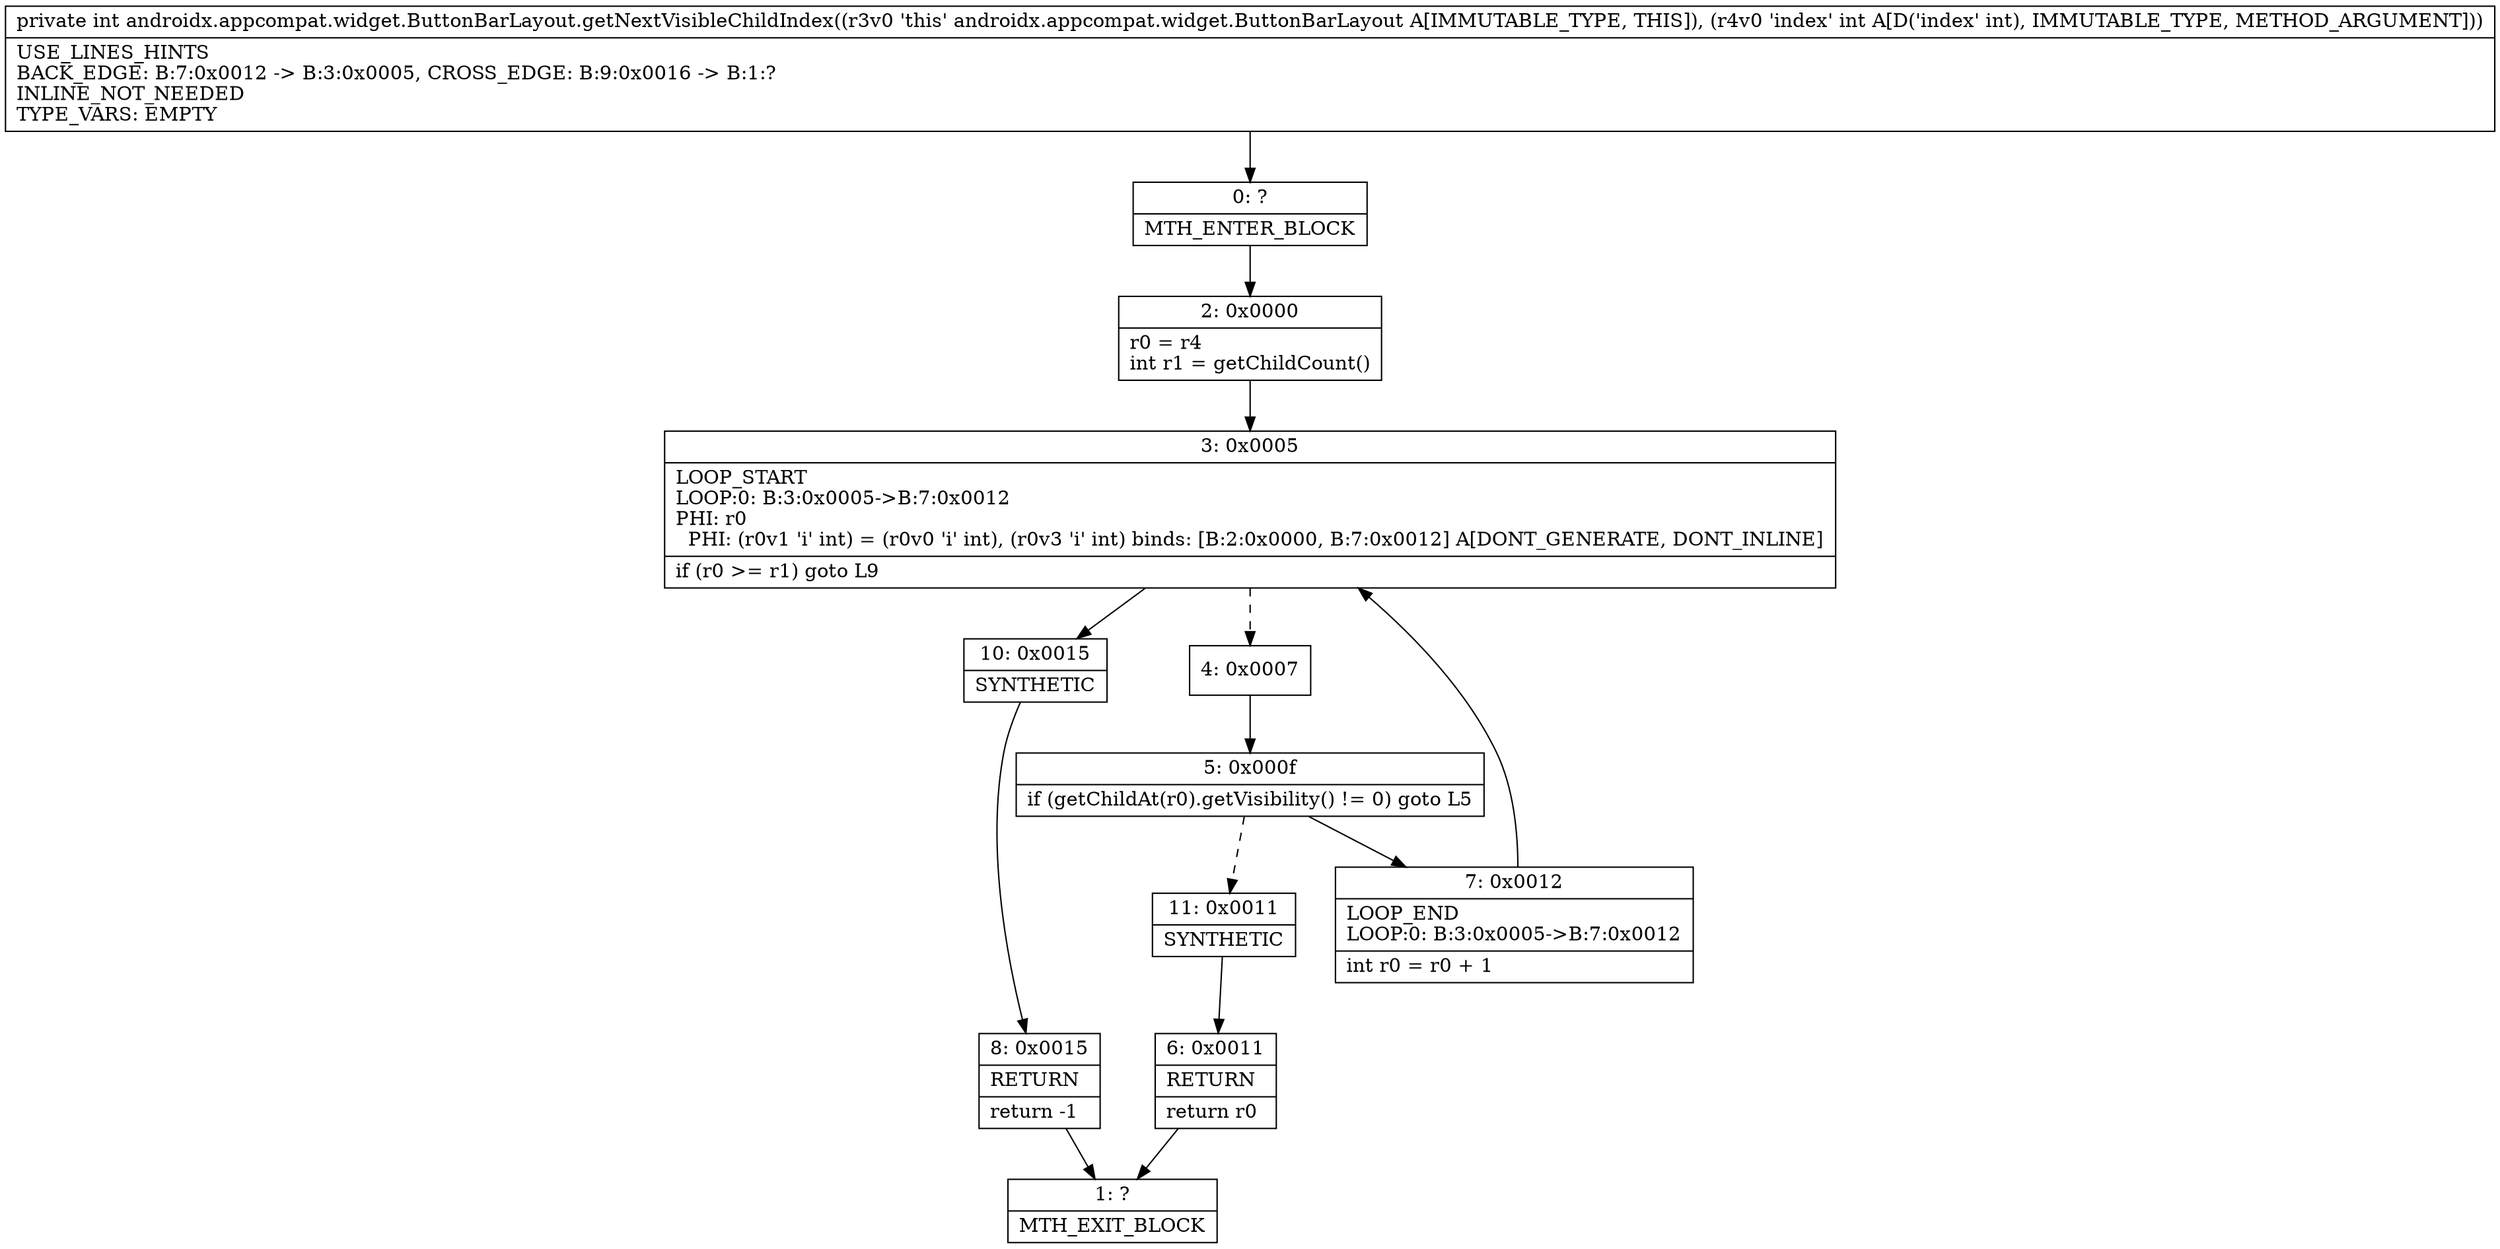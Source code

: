 digraph "CFG forandroidx.appcompat.widget.ButtonBarLayout.getNextVisibleChildIndex(I)I" {
Node_0 [shape=record,label="{0\:\ ?|MTH_ENTER_BLOCK\l}"];
Node_2 [shape=record,label="{2\:\ 0x0000|r0 = r4\lint r1 = getChildCount()\l}"];
Node_3 [shape=record,label="{3\:\ 0x0005|LOOP_START\lLOOP:0: B:3:0x0005\-\>B:7:0x0012\lPHI: r0 \l  PHI: (r0v1 'i' int) = (r0v0 'i' int), (r0v3 'i' int) binds: [B:2:0x0000, B:7:0x0012] A[DONT_GENERATE, DONT_INLINE]\l|if (r0 \>= r1) goto L9\l}"];
Node_4 [shape=record,label="{4\:\ 0x0007}"];
Node_5 [shape=record,label="{5\:\ 0x000f|if (getChildAt(r0).getVisibility() != 0) goto L5\l}"];
Node_7 [shape=record,label="{7\:\ 0x0012|LOOP_END\lLOOP:0: B:3:0x0005\-\>B:7:0x0012\l|int r0 = r0 + 1\l}"];
Node_11 [shape=record,label="{11\:\ 0x0011|SYNTHETIC\l}"];
Node_6 [shape=record,label="{6\:\ 0x0011|RETURN\l|return r0\l}"];
Node_1 [shape=record,label="{1\:\ ?|MTH_EXIT_BLOCK\l}"];
Node_10 [shape=record,label="{10\:\ 0x0015|SYNTHETIC\l}"];
Node_8 [shape=record,label="{8\:\ 0x0015|RETURN\l|return \-1\l}"];
MethodNode[shape=record,label="{private int androidx.appcompat.widget.ButtonBarLayout.getNextVisibleChildIndex((r3v0 'this' androidx.appcompat.widget.ButtonBarLayout A[IMMUTABLE_TYPE, THIS]), (r4v0 'index' int A[D('index' int), IMMUTABLE_TYPE, METHOD_ARGUMENT]))  | USE_LINES_HINTS\lBACK_EDGE: B:7:0x0012 \-\> B:3:0x0005, CROSS_EDGE: B:9:0x0016 \-\> B:1:?\lINLINE_NOT_NEEDED\lTYPE_VARS: EMPTY\l}"];
MethodNode -> Node_0;Node_0 -> Node_2;
Node_2 -> Node_3;
Node_3 -> Node_4[style=dashed];
Node_3 -> Node_10;
Node_4 -> Node_5;
Node_5 -> Node_7;
Node_5 -> Node_11[style=dashed];
Node_7 -> Node_3;
Node_11 -> Node_6;
Node_6 -> Node_1;
Node_10 -> Node_8;
Node_8 -> Node_1;
}

